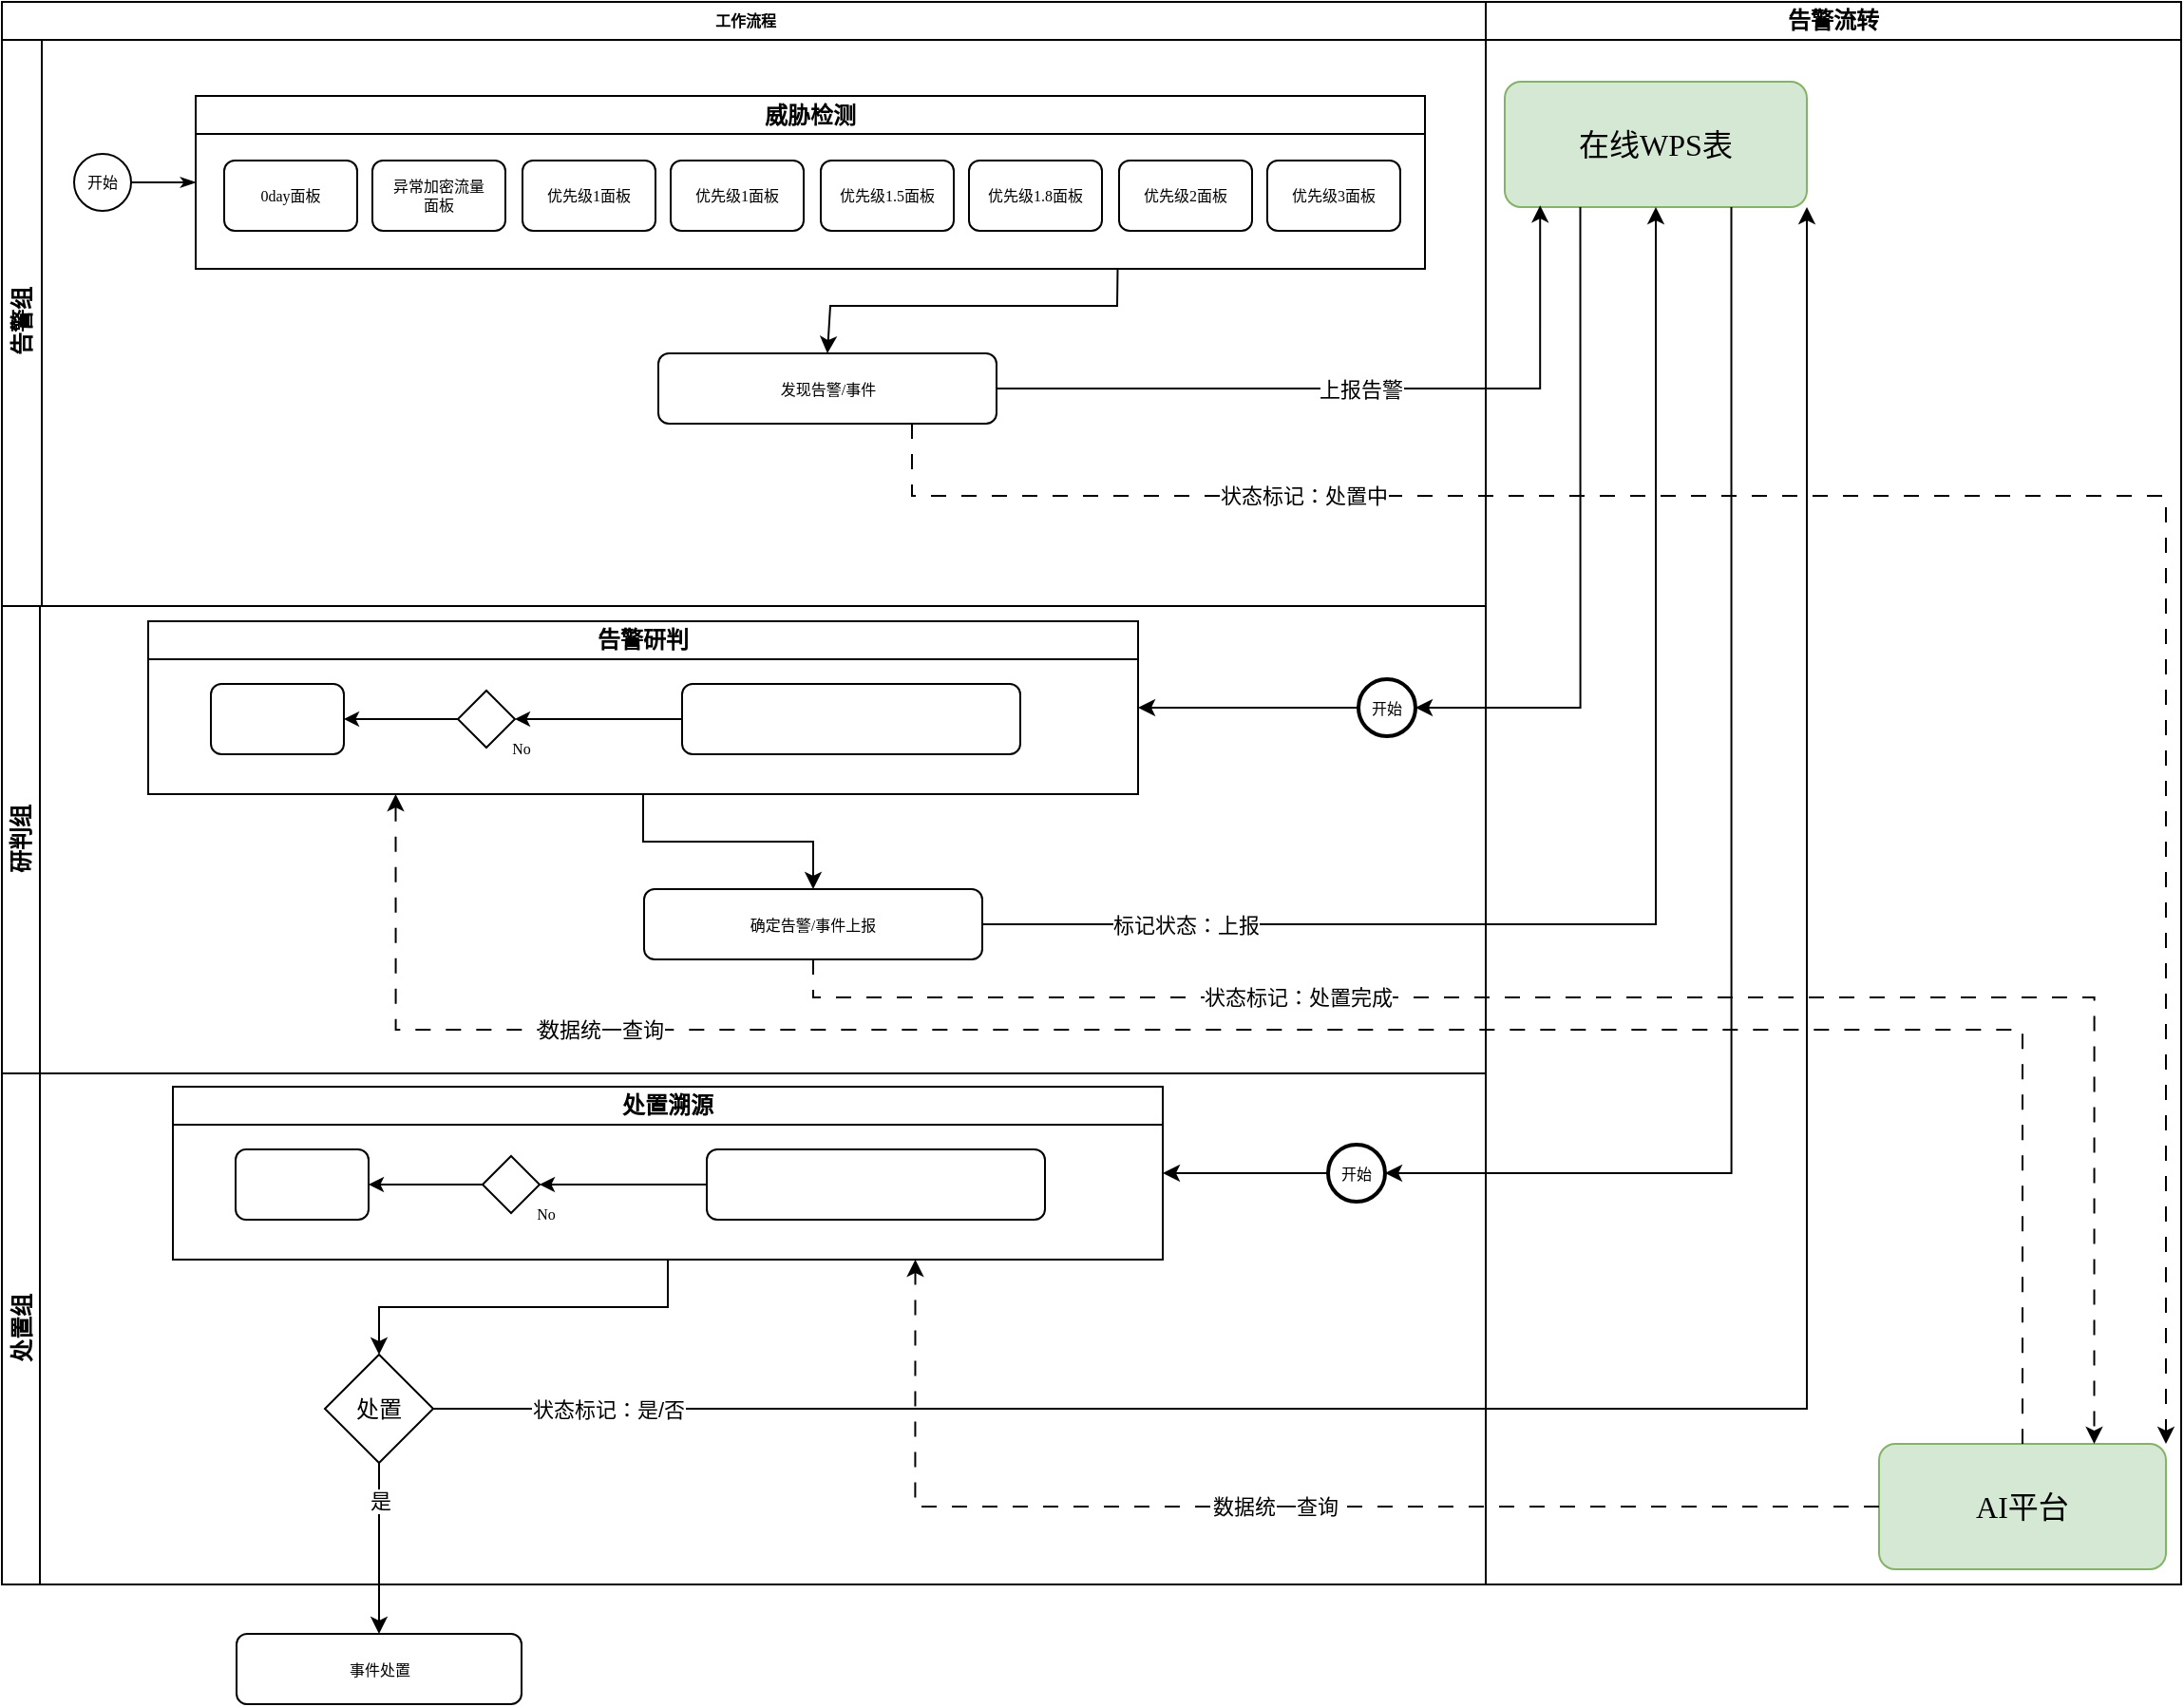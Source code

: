 <mxfile version="28.1.0">
  <diagram name="第 1 页" id="od3_4CFb0FXrZowHQ2j-">
    <mxGraphModel dx="73" dy="511" grid="0" gridSize="10" guides="1" tooltips="1" connect="1" arrows="1" fold="1" page="0" pageScale="1" pageWidth="827" pageHeight="1169" math="1" shadow="0">
      <root>
        <mxCell id="0" />
        <mxCell id="1" parent="0" />
        <mxCell id="OmSPqTP4PVTNuQ_WRpXy-68" value="工作流程" style="swimlane;html=1;childLayout=stackLayout;horizontal=1;startSize=20;horizontalStack=0;rounded=0;shadow=0;labelBackgroundColor=none;strokeWidth=1;fontFamily=Verdana;fontSize=8;align=center;movable=1;resizable=1;rotatable=1;deletable=1;editable=1;locked=0;connectable=1;" vertex="1" parent="1">
          <mxGeometry x="1289" y="631" width="781" height="833" as="geometry">
            <mxRectangle x="1289" y="631" width="54" height="22" as="alternateBounds" />
          </mxGeometry>
        </mxCell>
        <mxCell id="OmSPqTP4PVTNuQ_WRpXy-69" value="告警组" style="swimlane;html=1;startSize=21;horizontal=0;movable=1;resizable=1;rotatable=1;deletable=1;editable=1;locked=0;connectable=1;" vertex="1" parent="OmSPqTP4PVTNuQ_WRpXy-68">
          <mxGeometry y="20" width="781" height="298" as="geometry">
            <mxRectangle y="20" width="680" height="26" as="alternateBounds" />
          </mxGeometry>
        </mxCell>
        <mxCell id="OmSPqTP4PVTNuQ_WRpXy-70" style="edgeStyle=orthogonalEdgeStyle;rounded=0;html=1;labelBackgroundColor=none;startArrow=none;startFill=0;startSize=5;endArrow=classicThin;endFill=1;endSize=5;jettySize=auto;orthogonalLoop=1;strokeWidth=1;fontFamily=Verdana;fontSize=8;movable=1;resizable=1;rotatable=1;deletable=1;editable=1;locked=0;connectable=1;entryX=0;entryY=0.5;entryDx=0;entryDy=0;" edge="1" parent="OmSPqTP4PVTNuQ_WRpXy-69" source="OmSPqTP4PVTNuQ_WRpXy-71" target="OmSPqTP4PVTNuQ_WRpXy-118">
          <mxGeometry relative="1" as="geometry">
            <mxPoint x="105" y="73" as="targetPoint" />
          </mxGeometry>
        </mxCell>
        <mxCell id="OmSPqTP4PVTNuQ_WRpXy-71" value="开始" style="ellipse;whiteSpace=wrap;html=1;rounded=0;shadow=0;labelBackgroundColor=none;strokeWidth=1;fontFamily=Verdana;fontSize=8;align=center;movable=1;resizable=1;rotatable=1;deletable=1;editable=1;locked=0;connectable=1;" vertex="1" parent="OmSPqTP4PVTNuQ_WRpXy-69">
          <mxGeometry x="38" y="60" width="30" height="30" as="geometry" />
        </mxCell>
        <mxCell id="OmSPqTP4PVTNuQ_WRpXy-118" value="&lt;b style=&quot;font-family: Verdana;&quot;&gt;威胁检测&lt;/b&gt;" style="swimlane;whiteSpace=wrap;html=1;startSize=20;" vertex="1" parent="OmSPqTP4PVTNuQ_WRpXy-69">
          <mxGeometry x="102" y="29.5" width="647" height="91" as="geometry" />
        </mxCell>
        <mxCell id="OmSPqTP4PVTNuQ_WRpXy-119" value="" style="group" vertex="1" connectable="0" parent="OmSPqTP4PVTNuQ_WRpXy-118">
          <mxGeometry x="15" y="34" width="619" height="37" as="geometry" />
        </mxCell>
        <mxCell id="OmSPqTP4PVTNuQ_WRpXy-109" value="优先级3面板" style="rounded=1;whiteSpace=wrap;html=1;shadow=0;labelBackgroundColor=none;strokeWidth=1;fontFamily=Verdana;fontSize=8;align=center;movable=1;resizable=1;rotatable=1;deletable=1;editable=1;locked=0;connectable=1;" vertex="1" parent="OmSPqTP4PVTNuQ_WRpXy-119">
          <mxGeometry x="549" width="70" height="37" as="geometry" />
        </mxCell>
        <mxCell id="OmSPqTP4PVTNuQ_WRpXy-108" value="优先级2面板" style="rounded=1;whiteSpace=wrap;html=1;shadow=0;labelBackgroundColor=none;strokeWidth=1;fontFamily=Verdana;fontSize=8;align=center;movable=1;resizable=1;rotatable=1;deletable=1;editable=1;locked=0;connectable=1;" vertex="1" parent="OmSPqTP4PVTNuQ_WRpXy-119">
          <mxGeometry x="471" width="70" height="37" as="geometry" />
        </mxCell>
        <mxCell id="OmSPqTP4PVTNuQ_WRpXy-107" value="优先级1.8面板" style="rounded=1;whiteSpace=wrap;html=1;shadow=0;labelBackgroundColor=none;strokeWidth=1;fontFamily=Verdana;fontSize=8;align=center;movable=1;resizable=1;rotatable=1;deletable=1;editable=1;locked=0;connectable=1;" vertex="1" parent="OmSPqTP4PVTNuQ_WRpXy-119">
          <mxGeometry x="392" width="70" height="37" as="geometry" />
        </mxCell>
        <mxCell id="OmSPqTP4PVTNuQ_WRpXy-106" value="优先级1.5面板" style="rounded=1;whiteSpace=wrap;html=1;shadow=0;labelBackgroundColor=none;strokeWidth=1;fontFamily=Verdana;fontSize=8;align=center;movable=1;resizable=1;rotatable=1;deletable=1;editable=1;locked=0;connectable=1;" vertex="1" parent="OmSPqTP4PVTNuQ_WRpXy-119">
          <mxGeometry x="314" width="70" height="37" as="geometry" />
        </mxCell>
        <mxCell id="OmSPqTP4PVTNuQ_WRpXy-105" value="优先级1面板" style="rounded=1;whiteSpace=wrap;html=1;shadow=0;labelBackgroundColor=none;strokeWidth=1;fontFamily=Verdana;fontSize=8;align=center;movable=1;resizable=1;rotatable=1;deletable=1;editable=1;locked=0;connectable=1;" vertex="1" parent="OmSPqTP4PVTNuQ_WRpXy-119">
          <mxGeometry x="235" width="70" height="37" as="geometry" />
        </mxCell>
        <mxCell id="OmSPqTP4PVTNuQ_WRpXy-103" value="优先级1面板" style="rounded=1;whiteSpace=wrap;html=1;shadow=0;labelBackgroundColor=none;strokeWidth=1;fontFamily=Verdana;fontSize=8;align=center;movable=1;resizable=1;rotatable=1;deletable=1;editable=1;locked=0;connectable=1;" vertex="1" parent="OmSPqTP4PVTNuQ_WRpXy-119">
          <mxGeometry x="157" width="70" height="37" as="geometry" />
        </mxCell>
        <mxCell id="OmSPqTP4PVTNuQ_WRpXy-102" value="异常加密流量&lt;div&gt;面板&lt;/div&gt;" style="rounded=1;whiteSpace=wrap;html=1;shadow=0;labelBackgroundColor=none;strokeWidth=1;fontFamily=Verdana;fontSize=8;align=center;movable=1;resizable=1;rotatable=1;deletable=1;editable=1;locked=0;connectable=1;" vertex="1" parent="OmSPqTP4PVTNuQ_WRpXy-119">
          <mxGeometry x="78" width="70" height="37" as="geometry" />
        </mxCell>
        <mxCell id="OmSPqTP4PVTNuQ_WRpXy-101" value="0day面板" style="rounded=1;whiteSpace=wrap;html=1;shadow=0;labelBackgroundColor=none;strokeWidth=1;fontFamily=Verdana;fontSize=8;align=center;movable=1;resizable=1;rotatable=1;deletable=1;editable=1;locked=0;connectable=1;" vertex="1" parent="OmSPqTP4PVTNuQ_WRpXy-119">
          <mxGeometry width="70" height="37" as="geometry" />
        </mxCell>
        <mxCell id="OmSPqTP4PVTNuQ_WRpXy-122" value="发现告警/事件" style="rounded=1;whiteSpace=wrap;html=1;shadow=0;labelBackgroundColor=none;strokeWidth=1;fontFamily=Verdana;fontSize=8;align=center;movable=1;resizable=1;rotatable=1;deletable=1;editable=1;locked=0;connectable=1;" vertex="1" parent="OmSPqTP4PVTNuQ_WRpXy-69">
          <mxGeometry x="345.5" y="165" width="178" height="37" as="geometry" />
        </mxCell>
        <mxCell id="OmSPqTP4PVTNuQ_WRpXy-123" value="" style="edgeStyle=none;orthogonalLoop=1;jettySize=auto;html=1;rounded=0;entryX=0.5;entryY=0;entryDx=0;entryDy=0;exitX=0.75;exitY=1;exitDx=0;exitDy=0;" edge="1" parent="OmSPqTP4PVTNuQ_WRpXy-69" source="OmSPqTP4PVTNuQ_WRpXy-118" target="OmSPqTP4PVTNuQ_WRpXy-122">
          <mxGeometry width="80" relative="1" as="geometry">
            <mxPoint x="596" y="117" as="sourcePoint" />
            <mxPoint x="522.818" y="221.909" as="targetPoint" />
            <Array as="points">
              <mxPoint x="587" y="140" />
              <mxPoint x="436" y="140" />
            </Array>
          </mxGeometry>
        </mxCell>
        <mxCell id="OmSPqTP4PVTNuQ_WRpXy-81" value="研判组" style="swimlane;html=1;startSize=20;horizontal=0;movable=1;resizable=1;rotatable=1;deletable=1;editable=1;locked=0;connectable=1;" vertex="1" parent="OmSPqTP4PVTNuQ_WRpXy-68">
          <mxGeometry y="318" width="781" height="246" as="geometry" />
        </mxCell>
        <mxCell id="OmSPqTP4PVTNuQ_WRpXy-144" style="edgeStyle=orthogonalEdgeStyle;rounded=0;orthogonalLoop=1;jettySize=auto;html=1;entryX=1;entryY=0.5;entryDx=0;entryDy=0;" edge="1" parent="OmSPqTP4PVTNuQ_WRpXy-81" source="OmSPqTP4PVTNuQ_WRpXy-75" target="OmSPqTP4PVTNuQ_WRpXy-129">
          <mxGeometry relative="1" as="geometry" />
        </mxCell>
        <mxCell id="OmSPqTP4PVTNuQ_WRpXy-75" value="开始" style="ellipse;whiteSpace=wrap;html=1;rounded=0;shadow=0;labelBackgroundColor=none;strokeWidth=2;fontFamily=Verdana;fontSize=8;align=center;movable=1;resizable=1;rotatable=1;deletable=1;editable=1;locked=0;connectable=1;" vertex="1" parent="OmSPqTP4PVTNuQ_WRpXy-81">
          <mxGeometry x="714" y="38.5" width="30" height="30" as="geometry" />
        </mxCell>
        <mxCell id="OmSPqTP4PVTNuQ_WRpXy-146" style="edgeStyle=orthogonalEdgeStyle;rounded=0;orthogonalLoop=1;jettySize=auto;html=1;entryX=0.5;entryY=0;entryDx=0;entryDy=0;" edge="1" parent="OmSPqTP4PVTNuQ_WRpXy-81" source="OmSPqTP4PVTNuQ_WRpXy-129" target="OmSPqTP4PVTNuQ_WRpXy-145">
          <mxGeometry relative="1" as="geometry" />
        </mxCell>
        <mxCell id="OmSPqTP4PVTNuQ_WRpXy-129" value="&lt;font face=&quot;Verdana&quot;&gt;告警研判&lt;/font&gt;" style="swimlane;whiteSpace=wrap;html=1;startSize=20;" vertex="1" parent="OmSPqTP4PVTNuQ_WRpXy-81">
          <mxGeometry x="77" y="8" width="521" height="91" as="geometry" />
        </mxCell>
        <mxCell id="OmSPqTP4PVTNuQ_WRpXy-139" style="edgeStyle=orthogonalEdgeStyle;rounded=0;html=1;labelBackgroundColor=none;startArrow=classic;startFill=1;startSize=5;endArrow=none;endFill=0;endSize=5;jettySize=auto;orthogonalLoop=1;strokeWidth=1;fontFamily=Verdana;fontSize=8;movable=1;resizable=1;rotatable=1;deletable=1;editable=1;locked=0;connectable=1;" edge="1" parent="OmSPqTP4PVTNuQ_WRpXy-129" source="OmSPqTP4PVTNuQ_WRpXy-140" target="OmSPqTP4PVTNuQ_WRpXy-141">
          <mxGeometry relative="1" as="geometry" />
        </mxCell>
        <mxCell id="OmSPqTP4PVTNuQ_WRpXy-140" value="" style="rounded=1;whiteSpace=wrap;html=1;shadow=0;labelBackgroundColor=none;strokeWidth=1;fontFamily=Verdana;fontSize=8;align=center;movable=1;resizable=1;rotatable=1;deletable=1;editable=1;locked=0;connectable=1;" vertex="1" parent="OmSPqTP4PVTNuQ_WRpXy-129">
          <mxGeometry x="33" y="33" width="70" height="37" as="geometry" />
        </mxCell>
        <mxCell id="OmSPqTP4PVTNuQ_WRpXy-141" value="" style="strokeWidth=1;html=1;shape=mxgraph.flowchart.decision;whiteSpace=wrap;rounded=1;shadow=0;labelBackgroundColor=none;fontFamily=Verdana;fontSize=8;align=center;movable=1;resizable=1;rotatable=1;deletable=1;editable=1;locked=0;connectable=1;" vertex="1" parent="OmSPqTP4PVTNuQ_WRpXy-129">
          <mxGeometry x="163" y="36.5" width="30" height="30" as="geometry" />
        </mxCell>
        <mxCell id="OmSPqTP4PVTNuQ_WRpXy-142" value="" style="rounded=1;whiteSpace=wrap;html=1;shadow=0;labelBackgroundColor=none;strokeWidth=1;fontFamily=Verdana;fontSize=8;align=center;movable=1;resizable=1;rotatable=1;deletable=1;editable=1;locked=0;connectable=1;" vertex="1" parent="OmSPqTP4PVTNuQ_WRpXy-129">
          <mxGeometry x="281" y="33" width="178" height="37" as="geometry" />
        </mxCell>
        <mxCell id="OmSPqTP4PVTNuQ_WRpXy-143" value="No" style="edgeStyle=orthogonalEdgeStyle;rounded=0;html=1;labelBackgroundColor=none;startArrow=classic;startFill=1;startSize=5;endArrow=none;endFill=0;endSize=5;jettySize=auto;orthogonalLoop=1;strokeWidth=1;fontFamily=Verdana;fontSize=8;movable=1;resizable=1;rotatable=1;deletable=1;editable=1;locked=0;connectable=1;" edge="1" parent="OmSPqTP4PVTNuQ_WRpXy-129" source="OmSPqTP4PVTNuQ_WRpXy-141" target="OmSPqTP4PVTNuQ_WRpXy-142">
          <mxGeometry x="-0.936" y="-15" relative="1" as="geometry">
            <mxPoint as="offset" />
          </mxGeometry>
        </mxCell>
        <mxCell id="OmSPqTP4PVTNuQ_WRpXy-145" value="确定告警/事件上报" style="rounded=1;whiteSpace=wrap;html=1;shadow=0;labelBackgroundColor=none;strokeWidth=1;fontFamily=Verdana;fontSize=8;align=center;movable=1;resizable=1;rotatable=1;deletable=1;editable=1;locked=0;connectable=1;" vertex="1" parent="OmSPqTP4PVTNuQ_WRpXy-81">
          <mxGeometry x="338" y="149" width="178" height="37" as="geometry" />
        </mxCell>
        <mxCell id="OmSPqTP4PVTNuQ_WRpXy-85" value="处置组" style="swimlane;html=1;startSize=20;horizontal=0;movable=1;resizable=1;rotatable=1;deletable=1;editable=1;locked=0;connectable=1;" vertex="1" parent="OmSPqTP4PVTNuQ_WRpXy-68">
          <mxGeometry y="564" width="781" height="269" as="geometry" />
        </mxCell>
        <mxCell id="OmSPqTP4PVTNuQ_WRpXy-148" value="开始" style="ellipse;whiteSpace=wrap;html=1;rounded=0;shadow=0;labelBackgroundColor=none;strokeWidth=2;fontFamily=Verdana;fontSize=8;align=center;movable=1;resizable=1;rotatable=1;deletable=1;editable=1;locked=0;connectable=1;" vertex="1" parent="OmSPqTP4PVTNuQ_WRpXy-85">
          <mxGeometry x="698" y="37.5" width="30" height="30" as="geometry" />
        </mxCell>
        <mxCell id="OmSPqTP4PVTNuQ_WRpXy-164" style="edgeStyle=orthogonalEdgeStyle;rounded=0;orthogonalLoop=1;jettySize=auto;html=1;entryX=0.5;entryY=0;entryDx=0;entryDy=0;" edge="1" parent="OmSPqTP4PVTNuQ_WRpXy-85" source="OmSPqTP4PVTNuQ_WRpXy-153" target="OmSPqTP4PVTNuQ_WRpXy-161">
          <mxGeometry relative="1" as="geometry" />
        </mxCell>
        <mxCell id="OmSPqTP4PVTNuQ_WRpXy-153" value="&lt;font face=&quot;Verdana&quot;&gt;处置溯源&lt;/font&gt;" style="swimlane;whiteSpace=wrap;html=1;startSize=20;" vertex="1" parent="OmSPqTP4PVTNuQ_WRpXy-85">
          <mxGeometry x="90" y="7" width="521" height="91" as="geometry" />
        </mxCell>
        <mxCell id="OmSPqTP4PVTNuQ_WRpXy-154" style="edgeStyle=orthogonalEdgeStyle;rounded=0;html=1;labelBackgroundColor=none;startArrow=classic;startFill=1;startSize=5;endArrow=none;endFill=0;endSize=5;jettySize=auto;orthogonalLoop=1;strokeWidth=1;fontFamily=Verdana;fontSize=8;movable=1;resizable=1;rotatable=1;deletable=1;editable=1;locked=0;connectable=1;" edge="1" parent="OmSPqTP4PVTNuQ_WRpXy-153" source="OmSPqTP4PVTNuQ_WRpXy-155" target="OmSPqTP4PVTNuQ_WRpXy-156">
          <mxGeometry relative="1" as="geometry" />
        </mxCell>
        <mxCell id="OmSPqTP4PVTNuQ_WRpXy-155" value="" style="rounded=1;whiteSpace=wrap;html=1;shadow=0;labelBackgroundColor=none;strokeWidth=1;fontFamily=Verdana;fontSize=8;align=center;movable=1;resizable=1;rotatable=1;deletable=1;editable=1;locked=0;connectable=1;" vertex="1" parent="OmSPqTP4PVTNuQ_WRpXy-153">
          <mxGeometry x="33" y="33" width="70" height="37" as="geometry" />
        </mxCell>
        <mxCell id="OmSPqTP4PVTNuQ_WRpXy-156" value="" style="strokeWidth=1;html=1;shape=mxgraph.flowchart.decision;whiteSpace=wrap;rounded=1;shadow=0;labelBackgroundColor=none;fontFamily=Verdana;fontSize=8;align=center;movable=1;resizable=1;rotatable=1;deletable=1;editable=1;locked=0;connectable=1;" vertex="1" parent="OmSPqTP4PVTNuQ_WRpXy-153">
          <mxGeometry x="163" y="36.5" width="30" height="30" as="geometry" />
        </mxCell>
        <mxCell id="OmSPqTP4PVTNuQ_WRpXy-157" value="" style="rounded=1;whiteSpace=wrap;html=1;shadow=0;labelBackgroundColor=none;strokeWidth=1;fontFamily=Verdana;fontSize=8;align=center;movable=1;resizable=1;rotatable=1;deletable=1;editable=1;locked=0;connectable=1;" vertex="1" parent="OmSPqTP4PVTNuQ_WRpXy-153">
          <mxGeometry x="281" y="33" width="178" height="37" as="geometry" />
        </mxCell>
        <mxCell id="OmSPqTP4PVTNuQ_WRpXy-158" value="No" style="edgeStyle=orthogonalEdgeStyle;rounded=0;html=1;labelBackgroundColor=none;startArrow=classic;startFill=1;startSize=5;endArrow=none;endFill=0;endSize=5;jettySize=auto;orthogonalLoop=1;strokeWidth=1;fontFamily=Verdana;fontSize=8;movable=1;resizable=1;rotatable=1;deletable=1;editable=1;locked=0;connectable=1;" edge="1" parent="OmSPqTP4PVTNuQ_WRpXy-153" source="OmSPqTP4PVTNuQ_WRpXy-156" target="OmSPqTP4PVTNuQ_WRpXy-157">
          <mxGeometry x="-0.936" y="-15" relative="1" as="geometry">
            <mxPoint as="offset" />
          </mxGeometry>
        </mxCell>
        <mxCell id="OmSPqTP4PVTNuQ_WRpXy-151" style="edgeStyle=orthogonalEdgeStyle;rounded=0;orthogonalLoop=1;jettySize=auto;html=1;entryX=1;entryY=0.5;entryDx=0;entryDy=0;" edge="1" parent="OmSPqTP4PVTNuQ_WRpXy-85" source="OmSPqTP4PVTNuQ_WRpXy-148" target="OmSPqTP4PVTNuQ_WRpXy-153">
          <mxGeometry relative="1" as="geometry" />
        </mxCell>
        <mxCell id="OmSPqTP4PVTNuQ_WRpXy-161" value="处置" style="rhombus;whiteSpace=wrap;html=1;" vertex="1" parent="OmSPqTP4PVTNuQ_WRpXy-85">
          <mxGeometry x="170" y="148" width="57" height="57" as="geometry" />
        </mxCell>
        <mxCell id="OmSPqTP4PVTNuQ_WRpXy-124" value="告警流转" style="swimlane;whiteSpace=wrap;html=1;startSize=20;" vertex="1" parent="1">
          <mxGeometry x="2070" y="631" width="366" height="833" as="geometry" />
        </mxCell>
        <mxCell id="OmSPqTP4PVTNuQ_WRpXy-77" value="&lt;font&gt;在线WPS表&lt;/font&gt;" style="rounded=1;whiteSpace=wrap;html=1;shadow=0;labelBackgroundColor=none;strokeWidth=1;fontFamily=Verdana;fontSize=16;align=center;movable=1;resizable=1;rotatable=1;deletable=1;editable=1;locked=0;connectable=1;arcSize=13;spacing=2;horizontal=1;fillColor=#d5e8d4;strokeColor=#82b366;" vertex="1" parent="OmSPqTP4PVTNuQ_WRpXy-124">
          <mxGeometry x="10" y="42" width="159" height="66" as="geometry" />
        </mxCell>
        <mxCell id="OmSPqTP4PVTNuQ_WRpXy-127" value="AI平台" style="rounded=1;whiteSpace=wrap;html=1;shadow=0;labelBackgroundColor=none;strokeWidth=1;fontFamily=Verdana;fontSize=16;align=center;movable=1;resizable=1;rotatable=1;deletable=1;editable=1;locked=0;connectable=1;arcSize=13;spacing=2;horizontal=1;fillColor=#d5e8d4;strokeColor=#82b366;" vertex="1" parent="OmSPqTP4PVTNuQ_WRpXy-124">
          <mxGeometry x="207" y="759" width="151" height="66" as="geometry" />
        </mxCell>
        <mxCell id="OmSPqTP4PVTNuQ_WRpXy-125" value="上报告警" style="edgeStyle=orthogonalEdgeStyle;rounded=0;orthogonalLoop=1;jettySize=auto;html=1;entryX=0.117;entryY=0.986;entryDx=0;entryDy=0;entryPerimeter=0;" edge="1" parent="1" source="OmSPqTP4PVTNuQ_WRpXy-122" target="OmSPqTP4PVTNuQ_WRpXy-77">
          <mxGeometry relative="1" as="geometry">
            <mxPoint x="2122" y="881" as="targetPoint" />
          </mxGeometry>
        </mxCell>
        <mxCell id="OmSPqTP4PVTNuQ_WRpXy-126" style="edgeStyle=orthogonalEdgeStyle;rounded=0;orthogonalLoop=1;jettySize=auto;html=1;endArrow=none;endFill=0;startArrow=classic;startFill=1;entryX=0.25;entryY=1;entryDx=0;entryDy=0;" edge="1" parent="1" source="OmSPqTP4PVTNuQ_WRpXy-75" target="OmSPqTP4PVTNuQ_WRpXy-77">
          <mxGeometry relative="1" as="geometry">
            <mxPoint x="2193" y="740" as="targetPoint" />
          </mxGeometry>
        </mxCell>
        <mxCell id="OmSPqTP4PVTNuQ_WRpXy-128" value="状态标记：处置中" style="edgeStyle=orthogonalEdgeStyle;rounded=0;orthogonalLoop=1;jettySize=auto;html=1;exitX=0.75;exitY=1;exitDx=0;exitDy=0;dashed=1;dashPattern=8 8;entryX=1;entryY=0;entryDx=0;entryDy=0;" edge="1" parent="1" source="OmSPqTP4PVTNuQ_WRpXy-122" target="OmSPqTP4PVTNuQ_WRpXy-127">
          <mxGeometry x="-0.593" relative="1" as="geometry">
            <Array as="points">
              <mxPoint x="1768" y="891" />
              <mxPoint x="2428" y="891" />
            </Array>
            <mxPoint as="offset" />
          </mxGeometry>
        </mxCell>
        <mxCell id="OmSPqTP4PVTNuQ_WRpXy-147" value="标记状态：上报" style="edgeStyle=orthogonalEdgeStyle;rounded=0;orthogonalLoop=1;jettySize=auto;html=1;entryX=0.5;entryY=1;entryDx=0;entryDy=0;" edge="1" parent="1" source="OmSPqTP4PVTNuQ_WRpXy-145" target="OmSPqTP4PVTNuQ_WRpXy-77">
          <mxGeometry x="-0.708" relative="1" as="geometry">
            <mxPoint as="offset" />
          </mxGeometry>
        </mxCell>
        <mxCell id="OmSPqTP4PVTNuQ_WRpXy-150" style="edgeStyle=orthogonalEdgeStyle;rounded=0;orthogonalLoop=1;jettySize=auto;html=1;entryX=0.75;entryY=1;entryDx=0;entryDy=0;startArrow=classic;startFill=1;endArrow=none;endFill=0;" edge="1" parent="1" source="OmSPqTP4PVTNuQ_WRpXy-148" target="OmSPqTP4PVTNuQ_WRpXy-77">
          <mxGeometry relative="1" as="geometry" />
        </mxCell>
        <mxCell id="OmSPqTP4PVTNuQ_WRpXy-152" value="数据统一查询" style="edgeStyle=orthogonalEdgeStyle;rounded=0;orthogonalLoop=1;jettySize=auto;html=1;entryX=0.5;entryY=0;entryDx=0;entryDy=0;dashed=1;dashPattern=8 8;exitX=0.25;exitY=1;exitDx=0;exitDy=0;endArrow=none;endFill=0;startArrow=classic;startFill=1;" edge="1" parent="1" source="OmSPqTP4PVTNuQ_WRpXy-129" target="OmSPqTP4PVTNuQ_WRpXy-127">
          <mxGeometry x="-0.614" relative="1" as="geometry">
            <mxPoint x="1490" y="1043" as="sourcePoint" />
            <Array as="points">
              <mxPoint x="1496" y="1172" />
              <mxPoint x="2353" y="1172" />
            </Array>
            <mxPoint as="offset" />
          </mxGeometry>
        </mxCell>
        <mxCell id="OmSPqTP4PVTNuQ_WRpXy-159" value="状态标记：处置完成" style="edgeStyle=orthogonalEdgeStyle;rounded=0;orthogonalLoop=1;jettySize=auto;html=1;entryX=0.75;entryY=0;entryDx=0;entryDy=0;exitX=0.5;exitY=1;exitDx=0;exitDy=0;dashed=1;dashPattern=8 8;" edge="1" parent="1" source="OmSPqTP4PVTNuQ_WRpXy-145" target="OmSPqTP4PVTNuQ_WRpXy-127">
          <mxGeometry x="-0.406" relative="1" as="geometry">
            <Array as="points">
              <mxPoint x="1716" y="1155" />
              <mxPoint x="2390" y="1155" />
            </Array>
            <mxPoint x="-1" as="offset" />
          </mxGeometry>
        </mxCell>
        <mxCell id="OmSPqTP4PVTNuQ_WRpXy-160" value="事件处置" style="rounded=1;whiteSpace=wrap;html=1;shadow=0;labelBackgroundColor=none;strokeWidth=1;fontFamily=Verdana;fontSize=8;align=center;movable=1;resizable=1;rotatable=1;deletable=1;editable=1;locked=0;connectable=1;" vertex="1" parent="1">
          <mxGeometry x="1412.5" y="1490" width="150" height="37" as="geometry" />
        </mxCell>
        <mxCell id="OmSPqTP4PVTNuQ_WRpXy-162" value="是" style="edgeStyle=orthogonalEdgeStyle;rounded=0;orthogonalLoop=1;jettySize=auto;html=1;entryX=0.5;entryY=0;entryDx=0;entryDy=0;" edge="1" parent="1" source="OmSPqTP4PVTNuQ_WRpXy-161" target="OmSPqTP4PVTNuQ_WRpXy-160">
          <mxGeometry x="-0.567" relative="1" as="geometry">
            <mxPoint as="offset" />
          </mxGeometry>
        </mxCell>
        <mxCell id="OmSPqTP4PVTNuQ_WRpXy-163" value="状态标记：是/否" style="edgeStyle=orthogonalEdgeStyle;rounded=0;orthogonalLoop=1;jettySize=auto;html=1;entryX=1;entryY=1;entryDx=0;entryDy=0;" edge="1" parent="1" source="OmSPqTP4PVTNuQ_WRpXy-161" target="OmSPqTP4PVTNuQ_WRpXy-77">
          <mxGeometry x="-0.864" relative="1" as="geometry">
            <mxPoint as="offset" />
          </mxGeometry>
        </mxCell>
        <mxCell id="OmSPqTP4PVTNuQ_WRpXy-169" value="数据统一查询" style="edgeStyle=orthogonalEdgeStyle;rounded=0;orthogonalLoop=1;jettySize=auto;html=1;entryX=0.75;entryY=1;entryDx=0;entryDy=0;dashed=1;dashPattern=8 8;" edge="1" parent="1" source="OmSPqTP4PVTNuQ_WRpXy-127" target="OmSPqTP4PVTNuQ_WRpXy-153">
          <mxGeometry relative="1" as="geometry" />
        </mxCell>
      </root>
    </mxGraphModel>
  </diagram>
</mxfile>
